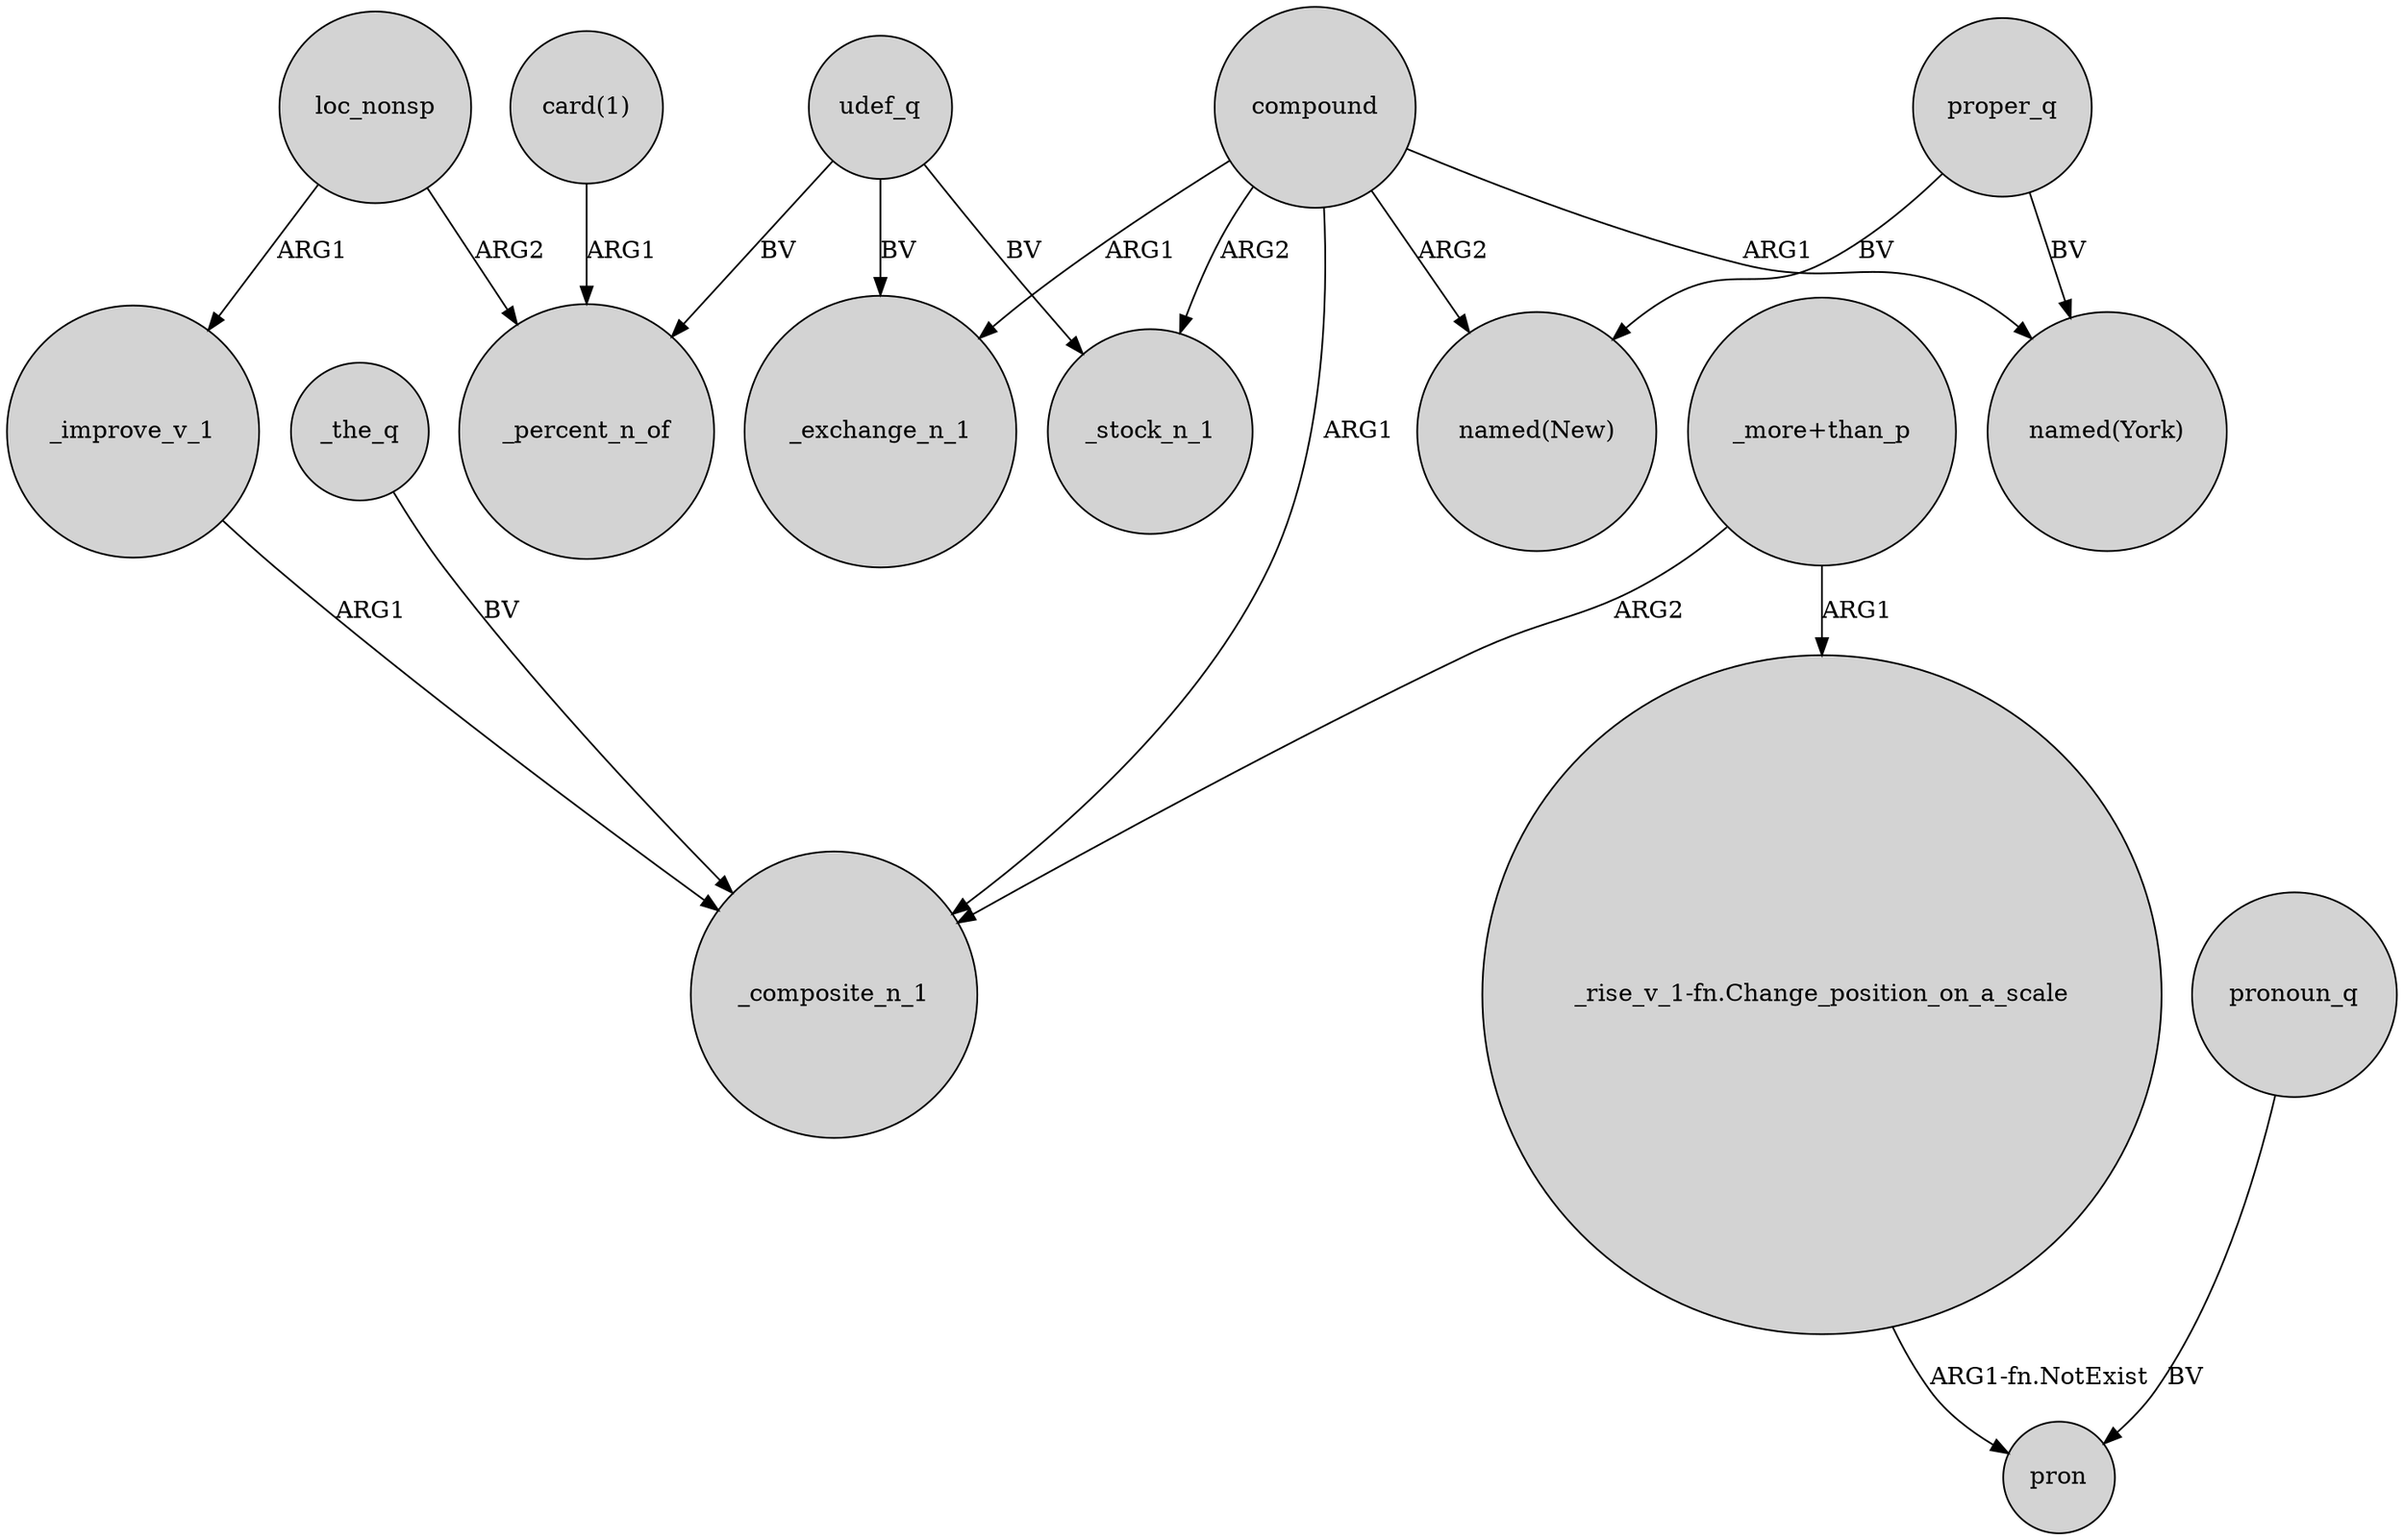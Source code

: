digraph {
	node [shape=circle style=filled]
	"card(1)" -> _percent_n_of [label=ARG1]
	compound -> "named(New)" [label=ARG2]
	proper_q -> "named(New)" [label=BV]
	_the_q -> _composite_n_1 [label=BV]
	"_more+than_p" -> "_rise_v_1-fn.Change_position_on_a_scale" [label=ARG1]
	compound -> _stock_n_1 [label=ARG2]
	compound -> _composite_n_1 [label=ARG1]
	pronoun_q -> pron [label=BV]
	udef_q -> _stock_n_1 [label=BV]
	compound -> "named(York)" [label=ARG1]
	_improve_v_1 -> _composite_n_1 [label=ARG1]
	"_rise_v_1-fn.Change_position_on_a_scale" -> pron [label="ARG1-fn.NotExist"]
	compound -> _exchange_n_1 [label=ARG1]
	loc_nonsp -> _percent_n_of [label=ARG2]
	"_more+than_p" -> _composite_n_1 [label=ARG2]
	loc_nonsp -> _improve_v_1 [label=ARG1]
	udef_q -> _percent_n_of [label=BV]
	udef_q -> _exchange_n_1 [label=BV]
	proper_q -> "named(York)" [label=BV]
}
